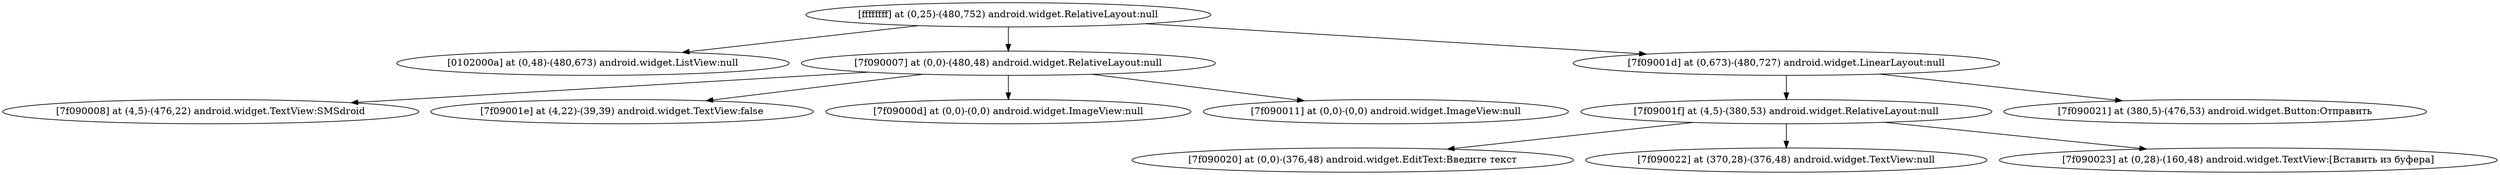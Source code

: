 strict digraph G {
  1 [ label="[ffffffff] at (0,25)-(480,752) android.widget.RelativeLayout:null" ];
  2 [ label="[0102000a] at (0,48)-(480,673) android.widget.ListView:null" ];
  3 [ label="[7f090007] at (0,0)-(480,48) android.widget.RelativeLayout:null" ];
  4 [ label="[7f090008] at (4,5)-(476,22) android.widget.TextView:SMSdroid" ];
  5 [ label="[7f09001e] at (4,22)-(39,39) android.widget.TextView:false" ];
  6 [ label="[7f09000d] at (0,0)-(0,0) android.widget.ImageView:null" ];
  7 [ label="[7f090011] at (0,0)-(0,0) android.widget.ImageView:null" ];
  8 [ label="[7f09001d] at (0,673)-(480,727) android.widget.LinearLayout:null" ];
  9 [ label="[7f09001f] at (4,5)-(380,53) android.widget.RelativeLayout:null" ];
  10 [ label="[7f090020] at (0,0)-(376,48) android.widget.EditText:Введите текст" ];
  11 [ label="[7f090022] at (370,28)-(376,48) android.widget.TextView:null" ];
  12 [ label="[7f090023] at (0,28)-(160,48) android.widget.TextView:[Вставить из буфера]" ];
  13 [ label="[7f090021] at (380,5)-(476,53) android.widget.Button:Отправить" ];
  1 -> 2;
  1 -> 3;
  3 -> 4;
  3 -> 5;
  3 -> 6;
  3 -> 7;
  1 -> 8;
  8 -> 9;
  9 -> 10;
  9 -> 11;
  9 -> 12;
  8 -> 13;
}
